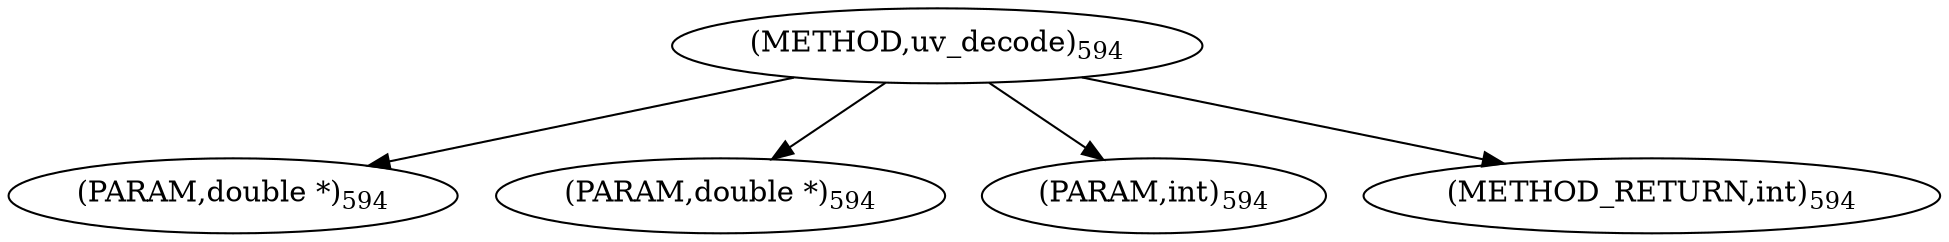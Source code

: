 digraph "uv_decode" {  
"9299" [label = <(METHOD,uv_decode)<SUB>594</SUB>> ]
"9300" [label = <(PARAM,double *)<SUB>594</SUB>> ]
"9301" [label = <(PARAM,double *)<SUB>594</SUB>> ]
"9302" [label = <(PARAM,int)<SUB>594</SUB>> ]
"9303" [label = <(METHOD_RETURN,int)<SUB>594</SUB>> ]
  "9299" -> "9300" 
  "9299" -> "9301" 
  "9299" -> "9302" 
  "9299" -> "9303" 
}
